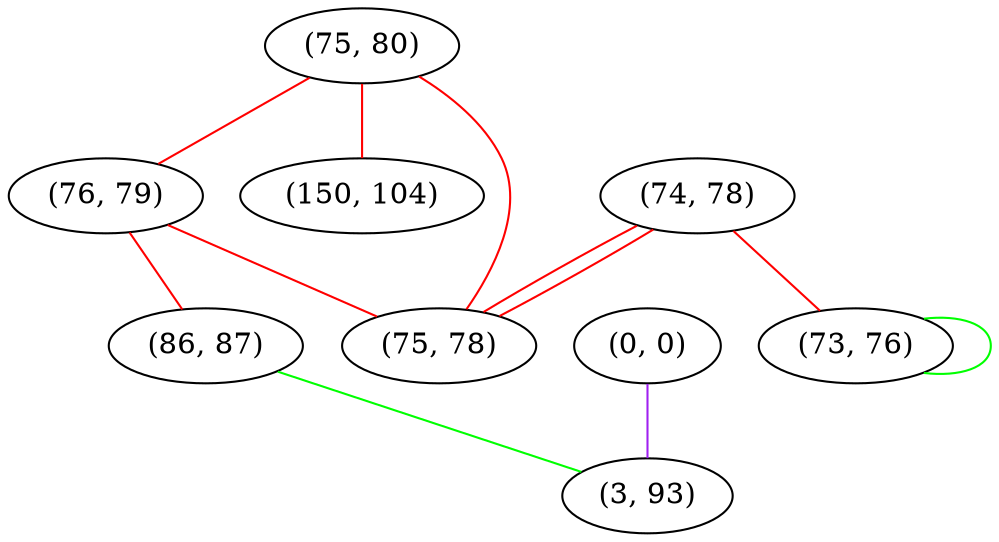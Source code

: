 graph "" {
"(75, 80)";
"(76, 79)";
"(0, 0)";
"(86, 87)";
"(74, 78)";
"(150, 104)";
"(75, 78)";
"(3, 93)";
"(73, 76)";
"(75, 80)" -- "(76, 79)"  [color=red, key=0, weight=1];
"(75, 80)" -- "(150, 104)"  [color=red, key=0, weight=1];
"(75, 80)" -- "(75, 78)"  [color=red, key=0, weight=1];
"(76, 79)" -- "(86, 87)"  [color=red, key=0, weight=1];
"(76, 79)" -- "(75, 78)"  [color=red, key=0, weight=1];
"(0, 0)" -- "(3, 93)"  [color=purple, key=0, weight=4];
"(86, 87)" -- "(3, 93)"  [color=green, key=0, weight=2];
"(74, 78)" -- "(73, 76)"  [color=red, key=0, weight=1];
"(74, 78)" -- "(75, 78)"  [color=red, key=0, weight=1];
"(74, 78)" -- "(75, 78)"  [color=red, key=1, weight=1];
"(73, 76)" -- "(73, 76)"  [color=green, key=0, weight=2];
}
